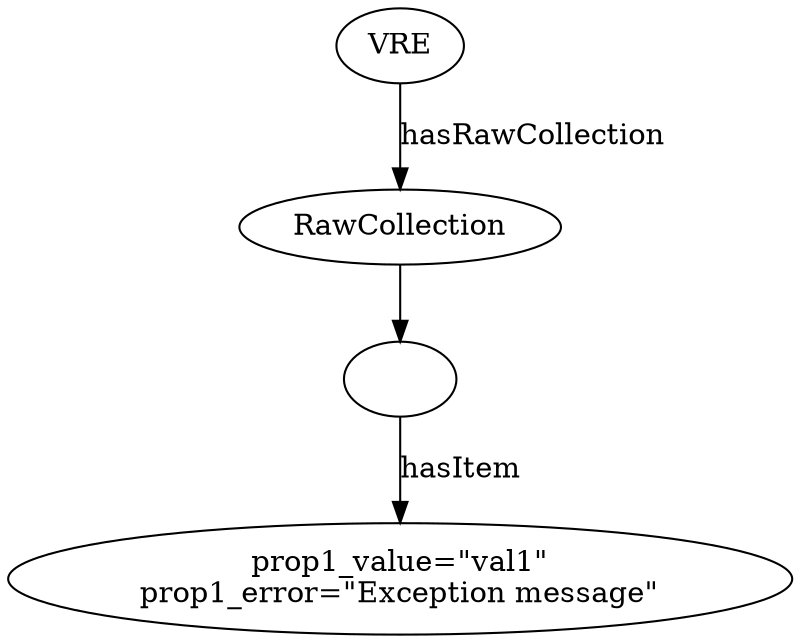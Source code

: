 digraph {
  VRE
  RawCollection
  VRE -> RawCollection [label="hasRawCollection"]
  RcEntityNode[label=""]
  RawCollection -> RcEntityNode
  RawItem [label="prop1_value=\"val1\"\nprop1_error=\"Exception message\""]
  RcEntityNode -> RawItem [label="hasItem"]
}
